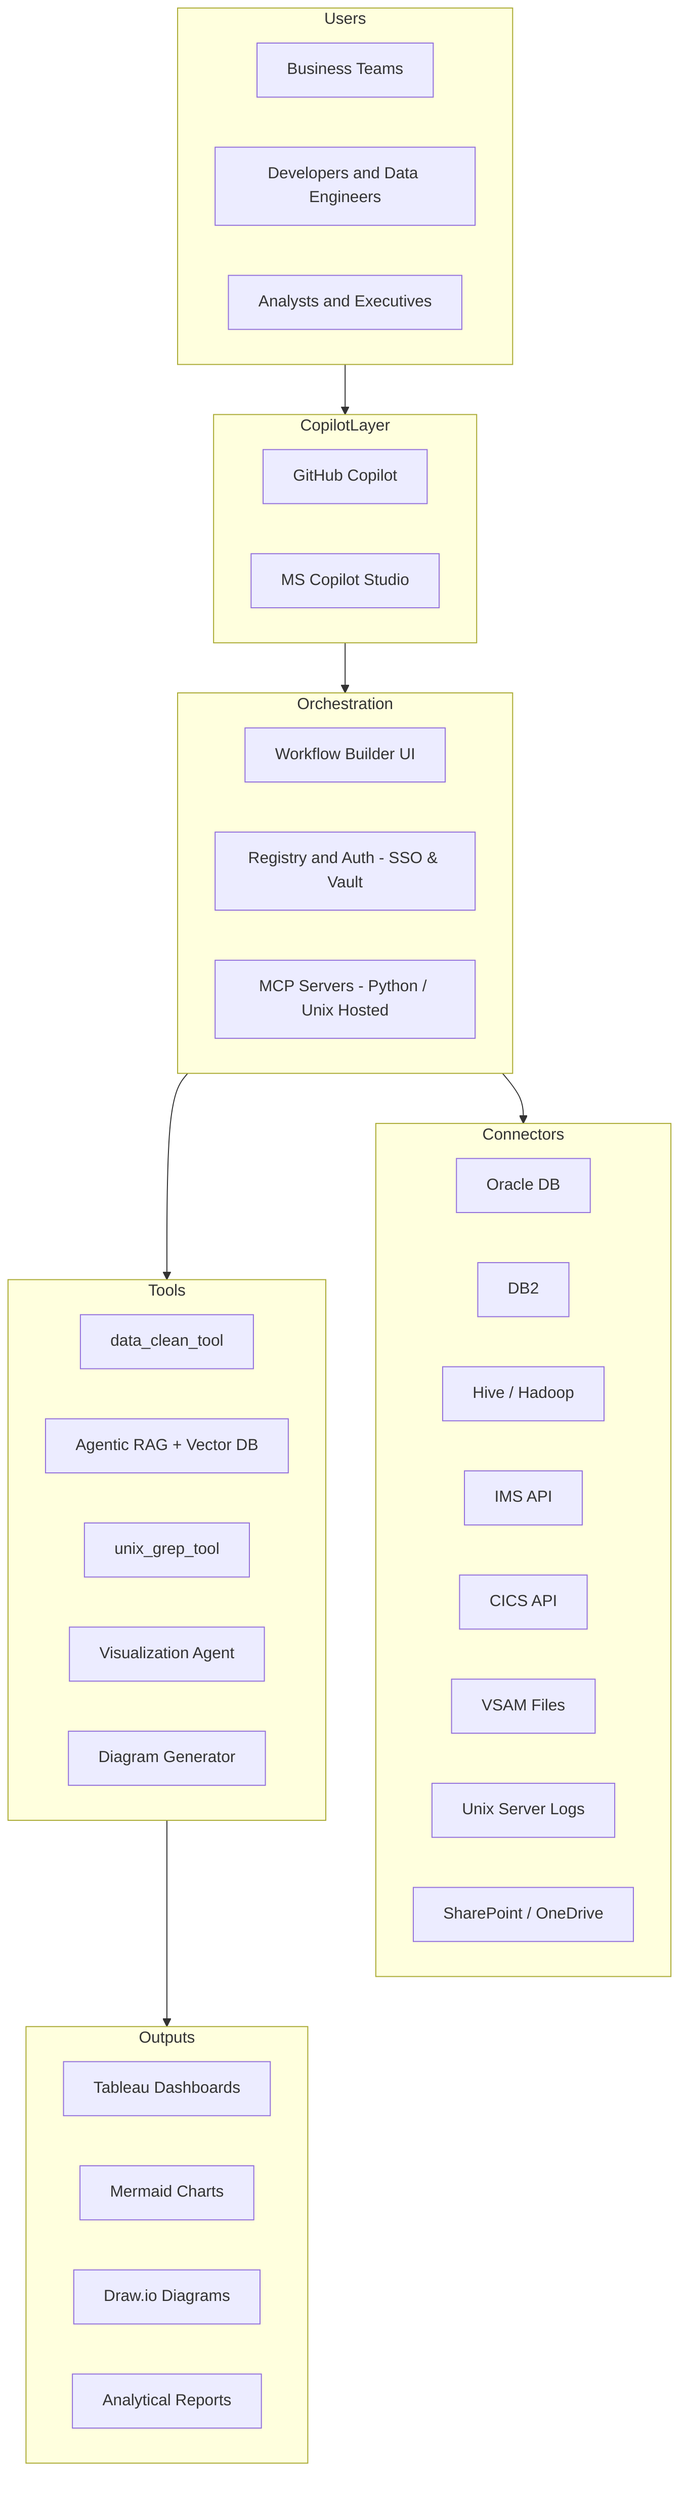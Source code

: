 flowchart TD
    %% --- Users ---
    subgraph Users
        U1[Business Teams]
        U2[Developers and Data Engineers]
        U3[Analysts and Executives]
    end

    %% --- Copilot Layer ---
    subgraph CopilotLayer
        GH[GitHub Copilot]
        M365[MS Copilot Studio]
    end

    %% --- Orchestration ---
    subgraph Orchestration
        WFUI[Workflow Builder UI]
        REG["Registry and Auth - SSO & Vault"]
        SRV[MCP Servers - Python / Unix Hosted]
    end

    %% --- Connectors ---
    subgraph Connectors
        ORA[Oracle DB]
        DB2[DB2]
        HIVE[Hive / Hadoop]
        IMS[IMS API]
        CICS[CICS API]
        VSAM[VSAM Files]
        UNIX[Unix Server Logs]
        SP[SharePoint / OneDrive]
    end

    %% --- Tools ---
    subgraph Tools
        CLEAN[data_clean_tool]
        RAG[Agentic RAG + Vector DB]
        GREP[unix_grep_tool]
        VIZ[Visualization Agent]
        DIAG[Diagram Generator]
    end

    %% --- Outputs ---
    subgraph Outputs
        TBL[Tableau Dashboards]
        MRD[Mermaid Charts]
        DIO[Draw.io Diagrams]
        RPT[Analytical Reports]
    end

    %% --- Connections ---
    Users --> CopilotLayer
    CopilotLayer --> Orchestration
    Orchestration --> Connectors
    Orchestration --> Tools
    Tools --> Outputs